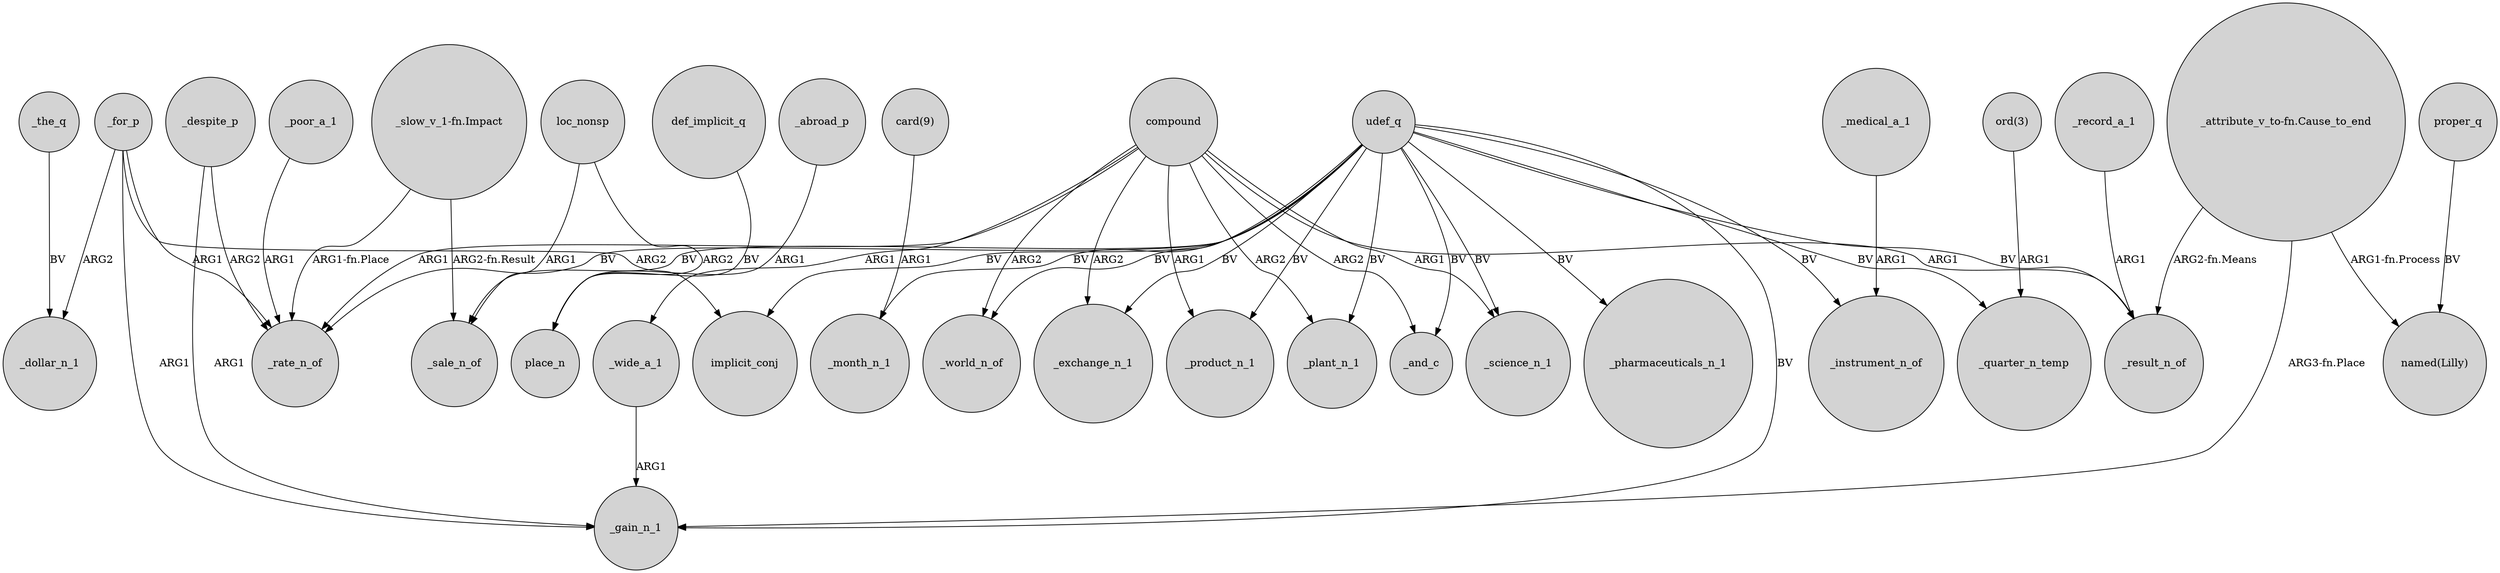 digraph {
	node [shape=circle style=filled]
	udef_q -> _month_n_1 [label=BV]
	udef_q -> _plant_n_1 [label=BV]
	udef_q -> _science_n_1 [label=BV]
	"ord(3)" -> _quarter_n_temp [label=ARG1]
	def_implicit_q -> place_n [label=BV]
	udef_q -> _world_n_of [label=BV]
	_for_p -> _gain_n_1 [label=ARG1]
	compound -> _plant_n_1 [label=ARG2]
	compound -> _wide_a_1 [label=ARG1]
	udef_q -> _exchange_n_1 [label=BV]
	_the_q -> _dollar_n_1 [label=BV]
	"_slow_v_1-fn.Impact" -> _rate_n_of [label="ARG1-fn.Place"]
	udef_q -> _sale_n_of [label=BV]
	udef_q -> _product_n_1 [label=BV]
	compound -> _rate_n_of [label=ARG1]
	"_attribute_v_to-fn.Cause_to_end" -> _gain_n_1 [label="ARG3-fn.Place"]
	udef_q -> _rate_n_of [label=BV]
	udef_q -> _and_c [label=BV]
	compound -> _and_c [label=ARG2]
	"_slow_v_1-fn.Impact" -> _sale_n_of [label="ARG2-fn.Result"]
	udef_q -> _pharmaceuticals_n_1 [label=BV]
	_for_p -> _rate_n_of [label=ARG1]
	compound -> _exchange_n_1 [label=ARG2]
	loc_nonsp -> _sale_n_of [label=ARG1]
	_wide_a_1 -> _gain_n_1 [label=ARG1]
	proper_q -> "named(Lilly)" [label=BV]
	_abroad_p -> place_n [label=ARG1]
	udef_q -> _instrument_n_of [label=BV]
	compound -> _science_n_1 [label=ARG1]
	_for_p -> _dollar_n_1 [label=ARG2]
	_medical_a_1 -> _instrument_n_of [label=ARG1]
	udef_q -> _quarter_n_temp [label=BV]
	_record_a_1 -> _result_n_of [label=ARG1]
	"_attribute_v_to-fn.Cause_to_end" -> _result_n_of [label="ARG2-fn.Means"]
	compound -> _world_n_of [label=ARG2]
	"_attribute_v_to-fn.Cause_to_end" -> "named(Lilly)" [label="ARG1-fn.Process"]
	loc_nonsp -> place_n [label=ARG2]
	compound -> _product_n_1 [label=ARG1]
	"card(9)" -> _month_n_1 [label=ARG1]
	_for_p -> implicit_conj [label=ARG2]
	_poor_a_1 -> _rate_n_of [label=ARG1]
	compound -> _result_n_of [label=ARG1]
	_despite_p -> _gain_n_1 [label=ARG1]
	udef_q -> _result_n_of [label=BV]
	_despite_p -> _rate_n_of [label=ARG2]
	udef_q -> implicit_conj [label=BV]
	udef_q -> _gain_n_1 [label=BV]
}
